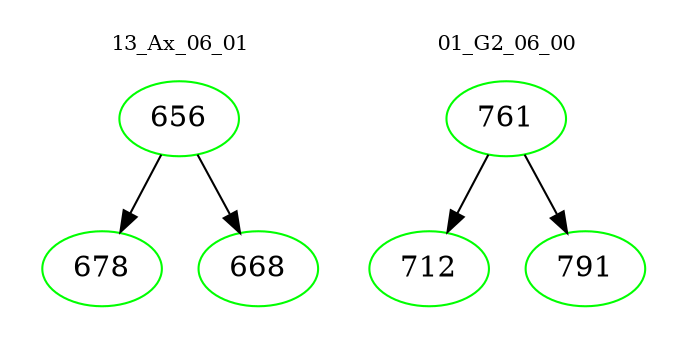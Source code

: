 digraph{
subgraph cluster_0 {
color = white
label = "13_Ax_06_01";
fontsize=10;
T0_656 [label="656", color="green"]
T0_656 -> T0_678 [color="black"]
T0_678 [label="678", color="green"]
T0_656 -> T0_668 [color="black"]
T0_668 [label="668", color="green"]
}
subgraph cluster_1 {
color = white
label = "01_G2_06_00";
fontsize=10;
T1_761 [label="761", color="green"]
T1_761 -> T1_712 [color="black"]
T1_712 [label="712", color="green"]
T1_761 -> T1_791 [color="black"]
T1_791 [label="791", color="green"]
}
}
